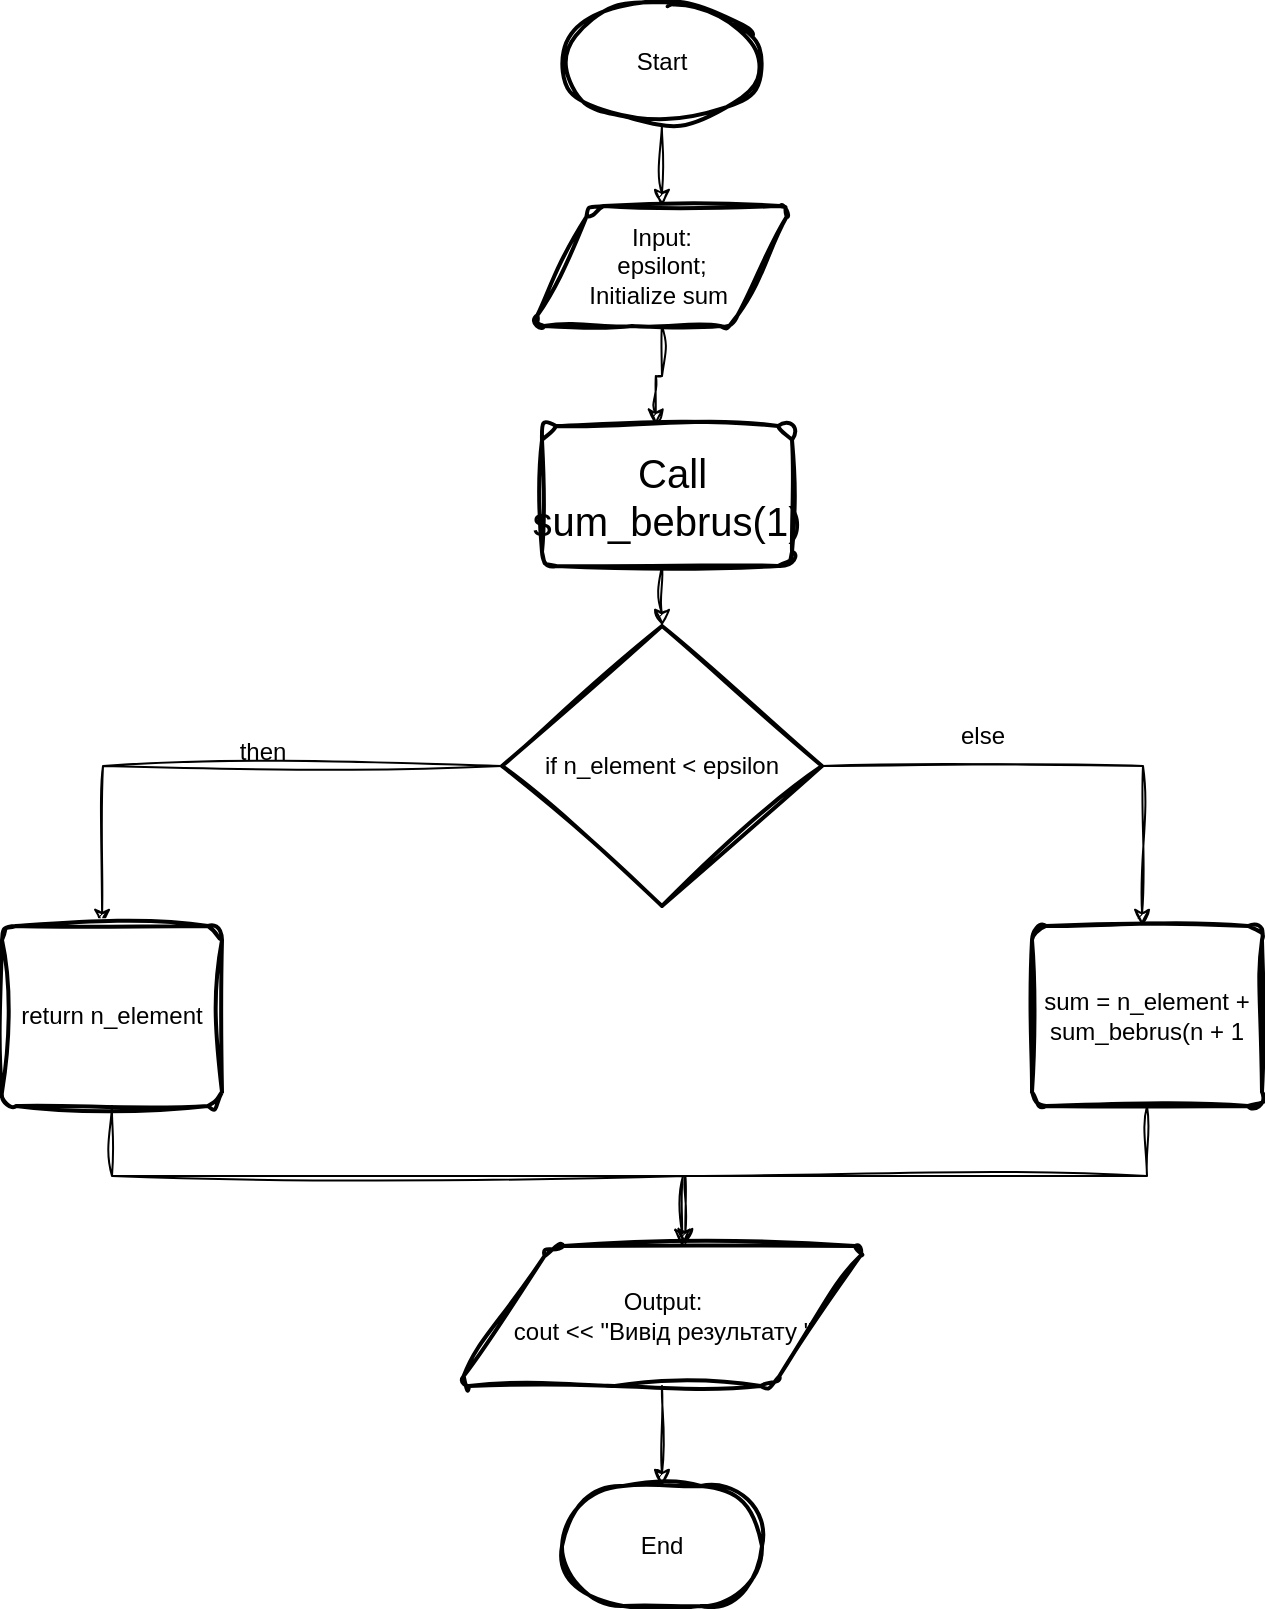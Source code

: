 <mxfile version="22.1.4" type="device">
  <diagram id="C5RBs43oDa-KdzZeNtuy" name="Page-1">
    <mxGraphModel dx="1444" dy="1625" grid="1" gridSize="10" guides="1" tooltips="1" connect="1" arrows="1" fold="1" page="0" pageScale="1" pageWidth="827" pageHeight="1169" background="#FFFFFF" math="0" shadow="0">
      <root>
        <mxCell id="WIyWlLk6GJQsqaUBKTNV-0" />
        <mxCell id="WIyWlLk6GJQsqaUBKTNV-1" parent="WIyWlLk6GJQsqaUBKTNV-0" />
        <mxCell id="4T0CyH3PjxWDQdBO7kWS-3" style="edgeStyle=orthogonalEdgeStyle;rounded=0;orthogonalLoop=1;jettySize=auto;html=1;exitX=0.5;exitY=1;exitDx=0;exitDy=0;exitPerimeter=0;entryX=0.5;entryY=0;entryDx=0;entryDy=0;sketch=1;curveFitting=1;jiggle=2;" parent="WIyWlLk6GJQsqaUBKTNV-1" source="4T0CyH3PjxWDQdBO7kWS-1" target="4T0CyH3PjxWDQdBO7kWS-2" edge="1">
          <mxGeometry relative="1" as="geometry" />
        </mxCell>
        <mxCell id="4T0CyH3PjxWDQdBO7kWS-1" value="Start" style="strokeWidth=2;html=1;shape=mxgraph.flowchart.start_1;whiteSpace=wrap;sketch=1;curveFitting=1;jiggle=2;" parent="WIyWlLk6GJQsqaUBKTNV-1" vertex="1">
          <mxGeometry x="350" y="-102" width="100" height="60" as="geometry" />
        </mxCell>
        <mxCell id="4T0CyH3PjxWDQdBO7kWS-2" value="Input:&lt;br&gt;epsilont;&lt;br&gt;Initialize sum&amp;nbsp;" style="shape=parallelogram;html=1;strokeWidth=2;perimeter=parallelogramPerimeter;whiteSpace=wrap;rounded=1;arcSize=12;size=0.23;sketch=1;curveFitting=1;jiggle=2;" parent="WIyWlLk6GJQsqaUBKTNV-1" vertex="1">
          <mxGeometry x="335" width="130" height="60" as="geometry" />
        </mxCell>
        <mxCell id="4T0CyH3PjxWDQdBO7kWS-6" style="edgeStyle=orthogonalEdgeStyle;rounded=0;orthogonalLoop=1;jettySize=auto;html=1;exitX=0;exitY=0.5;exitDx=0;exitDy=0;exitPerimeter=0;sketch=1;curveFitting=1;jiggle=2;" parent="WIyWlLk6GJQsqaUBKTNV-1" source="4T0CyH3PjxWDQdBO7kWS-4" edge="1">
          <mxGeometry relative="1" as="geometry">
            <mxPoint x="120" y="360" as="targetPoint" />
          </mxGeometry>
        </mxCell>
        <mxCell id="4T0CyH3PjxWDQdBO7kWS-9" style="edgeStyle=orthogonalEdgeStyle;rounded=0;orthogonalLoop=1;jettySize=auto;html=1;exitX=1;exitY=0.5;exitDx=0;exitDy=0;exitPerimeter=0;sketch=1;curveFitting=1;jiggle=2;" parent="WIyWlLk6GJQsqaUBKTNV-1" source="4T0CyH3PjxWDQdBO7kWS-4" edge="1">
          <mxGeometry relative="1" as="geometry">
            <mxPoint x="640" y="360" as="targetPoint" />
          </mxGeometry>
        </mxCell>
        <mxCell id="4T0CyH3PjxWDQdBO7kWS-4" value="if n_element &amp;lt; epsilon" style="strokeWidth=2;html=1;shape=mxgraph.flowchart.decision;whiteSpace=wrap;sketch=1;curveFitting=1;jiggle=2;" parent="WIyWlLk6GJQsqaUBKTNV-1" vertex="1">
          <mxGeometry x="320" y="210" width="160" height="140" as="geometry" />
        </mxCell>
        <mxCell id="4T0CyH3PjxWDQdBO7kWS-7" value="return n_element" style="rounded=1;whiteSpace=wrap;html=1;absoluteArcSize=1;arcSize=14;strokeWidth=2;sketch=1;curveFitting=1;jiggle=2;" parent="WIyWlLk6GJQsqaUBKTNV-1" vertex="1">
          <mxGeometry x="70" y="360" width="110" height="90" as="geometry" />
        </mxCell>
        <mxCell id="4T0CyH3PjxWDQdBO7kWS-8" value="then" style="text;html=1;align=center;verticalAlign=middle;resizable=0;points=[];autosize=1;strokeColor=none;fillColor=none;sketch=1;curveFitting=1;jiggle=2;" parent="WIyWlLk6GJQsqaUBKTNV-1" vertex="1">
          <mxGeometry x="175" y="258" width="50" height="30" as="geometry" />
        </mxCell>
        <mxCell id="4T0CyH3PjxWDQdBO7kWS-10" value="else" style="text;html=1;align=center;verticalAlign=middle;resizable=0;points=[];autosize=1;strokeColor=none;fillColor=none;sketch=1;curveFitting=1;jiggle=2;" parent="WIyWlLk6GJQsqaUBKTNV-1" vertex="1">
          <mxGeometry x="535" y="250" width="50" height="30" as="geometry" />
        </mxCell>
        <mxCell id="4T0CyH3PjxWDQdBO7kWS-16" style="edgeStyle=orthogonalEdgeStyle;rounded=0;orthogonalLoop=1;jettySize=auto;html=1;exitX=0.5;exitY=1;exitDx=0;exitDy=0;sketch=1;curveFitting=1;jiggle=2;" parent="WIyWlLk6GJQsqaUBKTNV-1" source="4T0CyH3PjxWDQdBO7kWS-11" edge="1">
          <mxGeometry relative="1" as="geometry">
            <mxPoint x="410.0" y="520" as="targetPoint" />
          </mxGeometry>
        </mxCell>
        <mxCell id="4T0CyH3PjxWDQdBO7kWS-11" value="sum = n_element + sum_bebrus(n + 1" style="rounded=1;whiteSpace=wrap;html=1;absoluteArcSize=1;arcSize=14;strokeWidth=2;sketch=1;curveFitting=1;jiggle=2;" parent="WIyWlLk6GJQsqaUBKTNV-1" vertex="1">
          <mxGeometry x="585" y="360" width="115" height="90" as="geometry" />
        </mxCell>
        <mxCell id="4T0CyH3PjxWDQdBO7kWS-12" value="Output:&lt;br&gt;cout &amp;lt;&amp;lt; &quot;Вивід результату &quot;" style="shape=parallelogram;html=1;strokeWidth=2;perimeter=parallelogramPerimeter;whiteSpace=wrap;rounded=1;arcSize=12;size=0.23;sketch=1;curveFitting=1;jiggle=2;" parent="WIyWlLk6GJQsqaUBKTNV-1" vertex="1">
          <mxGeometry x="297.5" y="520" width="205" height="70" as="geometry" />
        </mxCell>
        <mxCell id="4T0CyH3PjxWDQdBO7kWS-15" style="edgeStyle=orthogonalEdgeStyle;rounded=0;orthogonalLoop=1;jettySize=auto;html=1;exitX=0.5;exitY=1;exitDx=0;exitDy=0;entryX=0.557;entryY=-0.006;entryDx=0;entryDy=0;entryPerimeter=0;sketch=1;curveFitting=1;jiggle=2;" parent="WIyWlLk6GJQsqaUBKTNV-1" source="4T0CyH3PjxWDQdBO7kWS-7" target="4T0CyH3PjxWDQdBO7kWS-12" edge="1">
          <mxGeometry relative="1" as="geometry" />
        </mxCell>
        <mxCell id="4T0CyH3PjxWDQdBO7kWS-17" value="End" style="strokeWidth=2;html=1;shape=mxgraph.flowchart.terminator;whiteSpace=wrap;sketch=1;curveFitting=1;jiggle=2;" parent="WIyWlLk6GJQsqaUBKTNV-1" vertex="1">
          <mxGeometry x="350" y="640" width="100" height="60" as="geometry" />
        </mxCell>
        <mxCell id="4T0CyH3PjxWDQdBO7kWS-18" style="edgeStyle=orthogonalEdgeStyle;rounded=0;orthogonalLoop=1;jettySize=auto;html=1;exitX=0.5;exitY=1;exitDx=0;exitDy=0;entryX=0.5;entryY=0;entryDx=0;entryDy=0;entryPerimeter=0;sketch=1;curveFitting=1;jiggle=2;" parent="WIyWlLk6GJQsqaUBKTNV-1" source="4T0CyH3PjxWDQdBO7kWS-12" target="4T0CyH3PjxWDQdBO7kWS-17" edge="1">
          <mxGeometry relative="1" as="geometry" />
        </mxCell>
        <mxCell id="4T0CyH3PjxWDQdBO7kWS-20" value="&amp;nbsp;Call sum_bebrus(1) " style="rounded=1;whiteSpace=wrap;html=1;absoluteArcSize=1;arcSize=14;strokeWidth=2;sketch=1;hachureGap=4;jiggle=2;curveFitting=1;fontFamily=Helvetica;fontSize=20;" parent="WIyWlLk6GJQsqaUBKTNV-1" vertex="1">
          <mxGeometry x="340" y="110" width="125" height="70" as="geometry" />
        </mxCell>
        <mxCell id="4T0CyH3PjxWDQdBO7kWS-24" style="edgeStyle=orthogonalEdgeStyle;rounded=0;sketch=1;hachureGap=4;jiggle=2;curveFitting=1;orthogonalLoop=1;jettySize=auto;html=1;exitX=0.5;exitY=1;exitDx=0;exitDy=0;entryX=0.455;entryY=-0.003;entryDx=0;entryDy=0;entryPerimeter=0;fontFamily=Architects Daughter;fontSource=https%3A%2F%2Ffonts.googleapis.com%2Fcss%3Ffamily%3DArchitects%2BDaughter;fontSize=16;" parent="WIyWlLk6GJQsqaUBKTNV-1" source="4T0CyH3PjxWDQdBO7kWS-2" target="4T0CyH3PjxWDQdBO7kWS-20" edge="1">
          <mxGeometry relative="1" as="geometry" />
        </mxCell>
        <mxCell id="4T0CyH3PjxWDQdBO7kWS-25" style="edgeStyle=orthogonalEdgeStyle;rounded=0;sketch=1;hachureGap=4;jiggle=2;curveFitting=1;orthogonalLoop=1;jettySize=auto;html=1;exitX=0.5;exitY=1;exitDx=0;exitDy=0;entryX=0.5;entryY=0;entryDx=0;entryDy=0;entryPerimeter=0;fontFamily=Architects Daughter;fontSource=https%3A%2F%2Ffonts.googleapis.com%2Fcss%3Ffamily%3DArchitects%2BDaughter;fontSize=16;" parent="WIyWlLk6GJQsqaUBKTNV-1" source="4T0CyH3PjxWDQdBO7kWS-20" target="4T0CyH3PjxWDQdBO7kWS-4" edge="1">
          <mxGeometry relative="1" as="geometry" />
        </mxCell>
      </root>
    </mxGraphModel>
  </diagram>
</mxfile>
